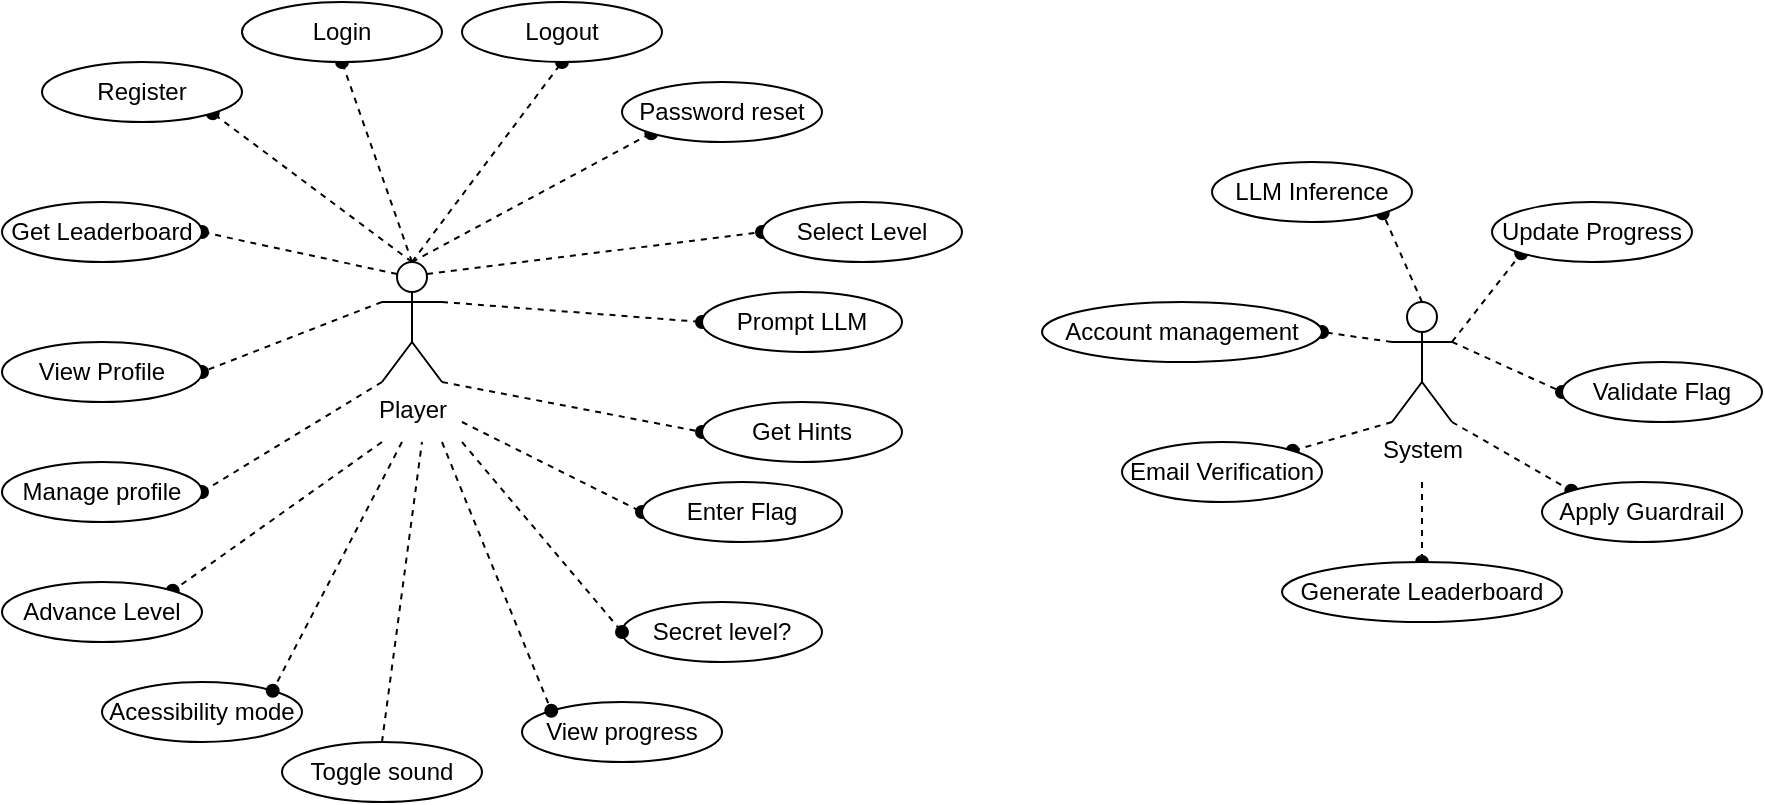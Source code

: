 <mxfile version="28.2.5">
  <diagram name="Page-1" id="TiNdr8DVL3Y1sKO5MZqu">
    <mxGraphModel dx="1330" dy="909" grid="1" gridSize="10" guides="1" tooltips="1" connect="1" arrows="1" fold="1" page="1" pageScale="1" pageWidth="1200" pageHeight="1600" math="0" shadow="0">
      <root>
        <mxCell id="0" />
        <mxCell id="1" parent="0" />
        <mxCell id="TwbDzqkT7rDwUQB4ADiT-3" style="edgeStyle=none;rounded=0;orthogonalLoop=1;jettySize=auto;html=1;exitX=0.5;exitY=0;exitDx=0;exitDy=0;exitPerimeter=0;entryX=1;entryY=1;entryDx=0;entryDy=0;dashed=1;endArrow=oval;endFill=1;" edge="1" parent="1" source="FeAH7rKNqsdAhqHefJ-A-3" target="FeAH7rKNqsdAhqHefJ-A-6">
          <mxGeometry relative="1" as="geometry" />
        </mxCell>
        <mxCell id="TwbDzqkT7rDwUQB4ADiT-5" style="edgeStyle=none;rounded=0;orthogonalLoop=1;jettySize=auto;html=1;exitX=0.5;exitY=0;exitDx=0;exitDy=0;exitPerimeter=0;entryX=0.5;entryY=1;entryDx=0;entryDy=0;dashed=1;endArrow=oval;endFill=1;" edge="1" parent="1" source="FeAH7rKNqsdAhqHefJ-A-3" target="FeAH7rKNqsdAhqHefJ-A-7">
          <mxGeometry relative="1" as="geometry" />
        </mxCell>
        <mxCell id="TwbDzqkT7rDwUQB4ADiT-6" style="edgeStyle=none;rounded=0;orthogonalLoop=1;jettySize=auto;html=1;exitX=0.75;exitY=0.1;exitDx=0;exitDy=0;exitPerimeter=0;entryX=0;entryY=0.5;entryDx=0;entryDy=0;dashed=1;endArrow=oval;endFill=1;" edge="1" parent="1" source="FeAH7rKNqsdAhqHefJ-A-3" target="FeAH7rKNqsdAhqHefJ-A-4">
          <mxGeometry relative="1" as="geometry" />
        </mxCell>
        <mxCell id="TwbDzqkT7rDwUQB4ADiT-7" style="edgeStyle=none;rounded=0;orthogonalLoop=1;jettySize=auto;html=1;exitX=1;exitY=0.333;exitDx=0;exitDy=0;exitPerimeter=0;entryX=0;entryY=0.5;entryDx=0;entryDy=0;dashed=1;endArrow=oval;endFill=1;" edge="1" parent="1" source="FeAH7rKNqsdAhqHefJ-A-3" target="FeAH7rKNqsdAhqHefJ-A-8">
          <mxGeometry relative="1" as="geometry" />
        </mxCell>
        <mxCell id="TwbDzqkT7rDwUQB4ADiT-8" style="edgeStyle=none;rounded=0;orthogonalLoop=1;jettySize=auto;html=1;exitX=1;exitY=1;exitDx=0;exitDy=0;exitPerimeter=0;entryX=0;entryY=0.5;entryDx=0;entryDy=0;dashed=1;endArrow=oval;endFill=1;" edge="1" parent="1" source="FeAH7rKNqsdAhqHefJ-A-3" target="FeAH7rKNqsdAhqHefJ-A-13">
          <mxGeometry relative="1" as="geometry" />
        </mxCell>
        <mxCell id="TwbDzqkT7rDwUQB4ADiT-9" style="edgeStyle=none;rounded=0;orthogonalLoop=1;jettySize=auto;html=1;entryX=0;entryY=0.5;entryDx=0;entryDy=0;dashed=1;endArrow=oval;endFill=1;" edge="1" parent="1" target="FeAH7rKNqsdAhqHefJ-A-9">
          <mxGeometry relative="1" as="geometry">
            <mxPoint x="260" y="250" as="sourcePoint" />
          </mxGeometry>
        </mxCell>
        <mxCell id="TwbDzqkT7rDwUQB4ADiT-10" style="edgeStyle=none;rounded=0;orthogonalLoop=1;jettySize=auto;html=1;entryX=1;entryY=0;entryDx=0;entryDy=0;dashed=1;endArrow=oval;endFill=1;" edge="1" parent="1" target="FeAH7rKNqsdAhqHefJ-A-10">
          <mxGeometry relative="1" as="geometry">
            <mxPoint x="220" y="260" as="sourcePoint" />
          </mxGeometry>
        </mxCell>
        <mxCell id="TwbDzqkT7rDwUQB4ADiT-11" style="edgeStyle=none;rounded=0;orthogonalLoop=1;jettySize=auto;html=1;exitX=0;exitY=0.333;exitDx=0;exitDy=0;exitPerimeter=0;entryX=1;entryY=0.5;entryDx=0;entryDy=0;dashed=1;endArrow=oval;endFill=1;" edge="1" parent="1" source="FeAH7rKNqsdAhqHefJ-A-3" target="FeAH7rKNqsdAhqHefJ-A-16">
          <mxGeometry relative="1" as="geometry" />
        </mxCell>
        <mxCell id="TwbDzqkT7rDwUQB4ADiT-12" style="edgeStyle=none;rounded=0;orthogonalLoop=1;jettySize=auto;html=1;exitX=0.25;exitY=0.1;exitDx=0;exitDy=0;exitPerimeter=0;entryX=1;entryY=0.5;entryDx=0;entryDy=0;dashed=1;endArrow=oval;endFill=1;" edge="1" parent="1" source="FeAH7rKNqsdAhqHefJ-A-3" target="FeAH7rKNqsdAhqHefJ-A-17">
          <mxGeometry relative="1" as="geometry" />
        </mxCell>
        <mxCell id="TwbDzqkT7rDwUQB4ADiT-35" style="edgeStyle=none;rounded=0;orthogonalLoop=1;jettySize=auto;html=1;exitX=0.5;exitY=0;exitDx=0;exitDy=0;exitPerimeter=0;entryX=0.5;entryY=1;entryDx=0;entryDy=0;dashed=1;endArrow=oval;endFill=1;" edge="1" parent="1" source="FeAH7rKNqsdAhqHefJ-A-3" target="TwbDzqkT7rDwUQB4ADiT-26">
          <mxGeometry relative="1" as="geometry" />
        </mxCell>
        <mxCell id="TwbDzqkT7rDwUQB4ADiT-36" style="edgeStyle=none;rounded=0;orthogonalLoop=1;jettySize=auto;html=1;exitX=0.5;exitY=0;exitDx=0;exitDy=0;exitPerimeter=0;entryX=0;entryY=1;entryDx=0;entryDy=0;dashed=1;endArrow=oval;endFill=1;" edge="1" parent="1" source="FeAH7rKNqsdAhqHefJ-A-3" target="TwbDzqkT7rDwUQB4ADiT-24">
          <mxGeometry relative="1" as="geometry" />
        </mxCell>
        <mxCell id="TwbDzqkT7rDwUQB4ADiT-42" style="edgeStyle=none;rounded=0;orthogonalLoop=1;jettySize=auto;html=1;exitX=0;exitY=1;exitDx=0;exitDy=0;exitPerimeter=0;entryX=1;entryY=0.5;entryDx=0;entryDy=0;dashed=1;endArrow=oval;endFill=1;" edge="1" parent="1" source="FeAH7rKNqsdAhqHefJ-A-3" target="TwbDzqkT7rDwUQB4ADiT-25">
          <mxGeometry relative="1" as="geometry" />
        </mxCell>
        <mxCell id="FeAH7rKNqsdAhqHefJ-A-3" value="Player" style="shape=umlActor;verticalLabelPosition=bottom;verticalAlign=top;html=1;outlineConnect=0;" parent="1" vertex="1">
          <mxGeometry x="220" y="170" width="30" height="60" as="geometry" />
        </mxCell>
        <mxCell id="FeAH7rKNqsdAhqHefJ-A-4" value="Select Level" style="ellipse;whiteSpace=wrap;html=1;" parent="1" vertex="1">
          <mxGeometry x="410" y="140" width="100" height="30" as="geometry" />
        </mxCell>
        <mxCell id="FeAH7rKNqsdAhqHefJ-A-6" value="Register" style="ellipse;whiteSpace=wrap;html=1;" parent="1" vertex="1">
          <mxGeometry x="50" y="70" width="100" height="30" as="geometry" />
        </mxCell>
        <mxCell id="FeAH7rKNqsdAhqHefJ-A-7" value="Login" style="ellipse;whiteSpace=wrap;html=1;" parent="1" vertex="1">
          <mxGeometry x="150" y="40" width="100" height="30" as="geometry" />
        </mxCell>
        <mxCell id="FeAH7rKNqsdAhqHefJ-A-8" value="Prompt LLM" style="ellipse;whiteSpace=wrap;html=1;" parent="1" vertex="1">
          <mxGeometry x="380" y="185" width="100" height="30" as="geometry" />
        </mxCell>
        <mxCell id="FeAH7rKNqsdAhqHefJ-A-9" value="Enter Flag" style="ellipse;whiteSpace=wrap;html=1;" parent="1" vertex="1">
          <mxGeometry x="350" y="280" width="100" height="30" as="geometry" />
        </mxCell>
        <mxCell id="FeAH7rKNqsdAhqHefJ-A-10" value="Advance Level" style="ellipse;whiteSpace=wrap;html=1;" parent="1" vertex="1">
          <mxGeometry x="30" y="330" width="100" height="30" as="geometry" />
        </mxCell>
        <mxCell id="FeAH7rKNqsdAhqHefJ-A-13" value="Get Hints" style="ellipse;whiteSpace=wrap;html=1;" parent="1" vertex="1">
          <mxGeometry x="380" y="240" width="100" height="30" as="geometry" />
        </mxCell>
        <mxCell id="FeAH7rKNqsdAhqHefJ-A-16" value="View Profile" style="ellipse;whiteSpace=wrap;html=1;" parent="1" vertex="1">
          <mxGeometry x="30" y="210" width="100" height="30" as="geometry" />
        </mxCell>
        <mxCell id="FeAH7rKNqsdAhqHefJ-A-17" value="Get Leaderboard" style="ellipse;whiteSpace=wrap;html=1;" parent="1" vertex="1">
          <mxGeometry x="30" y="140" width="100" height="30" as="geometry" />
        </mxCell>
        <mxCell id="TwbDzqkT7rDwUQB4ADiT-44" style="edgeStyle=none;rounded=0;orthogonalLoop=1;jettySize=auto;html=1;exitX=1;exitY=0.333;exitDx=0;exitDy=0;exitPerimeter=0;entryX=0;entryY=1;entryDx=0;entryDy=0;dashed=1;endArrow=oval;endFill=1;" edge="1" parent="1" source="TwbDzqkT7rDwUQB4ADiT-13" target="TwbDzqkT7rDwUQB4ADiT-16">
          <mxGeometry relative="1" as="geometry" />
        </mxCell>
        <mxCell id="TwbDzqkT7rDwUQB4ADiT-45" style="edgeStyle=none;rounded=0;orthogonalLoop=1;jettySize=auto;html=1;exitX=1;exitY=0.333;exitDx=0;exitDy=0;exitPerimeter=0;entryX=0;entryY=0.5;entryDx=0;entryDy=0;dashed=1;endArrow=oval;endFill=1;" edge="1" parent="1" source="TwbDzqkT7rDwUQB4ADiT-13" target="TwbDzqkT7rDwUQB4ADiT-18">
          <mxGeometry relative="1" as="geometry" />
        </mxCell>
        <mxCell id="TwbDzqkT7rDwUQB4ADiT-46" style="edgeStyle=none;rounded=0;orthogonalLoop=1;jettySize=auto;html=1;exitX=1;exitY=1;exitDx=0;exitDy=0;exitPerimeter=0;entryX=0;entryY=0;entryDx=0;entryDy=0;dashed=1;endArrow=oval;endFill=1;" edge="1" parent="1" source="TwbDzqkT7rDwUQB4ADiT-13" target="TwbDzqkT7rDwUQB4ADiT-19">
          <mxGeometry relative="1" as="geometry" />
        </mxCell>
        <mxCell id="TwbDzqkT7rDwUQB4ADiT-47" style="edgeStyle=none;rounded=0;orthogonalLoop=1;jettySize=auto;html=1;entryX=0.5;entryY=0;entryDx=0;entryDy=0;dashed=1;endArrow=oval;endFill=1;" edge="1" parent="1" target="TwbDzqkT7rDwUQB4ADiT-30">
          <mxGeometry relative="1" as="geometry">
            <mxPoint x="740" y="280" as="sourcePoint" />
          </mxGeometry>
        </mxCell>
        <mxCell id="TwbDzqkT7rDwUQB4ADiT-48" style="edgeStyle=none;rounded=0;orthogonalLoop=1;jettySize=auto;html=1;exitX=0;exitY=1;exitDx=0;exitDy=0;exitPerimeter=0;entryX=1;entryY=0;entryDx=0;entryDy=0;dashed=1;endArrow=oval;endFill=1;" edge="1" parent="1" source="TwbDzqkT7rDwUQB4ADiT-13" target="TwbDzqkT7rDwUQB4ADiT-20">
          <mxGeometry relative="1" as="geometry" />
        </mxCell>
        <mxCell id="TwbDzqkT7rDwUQB4ADiT-49" style="edgeStyle=none;rounded=0;orthogonalLoop=1;jettySize=auto;html=1;exitX=0;exitY=0.333;exitDx=0;exitDy=0;exitPerimeter=0;entryX=1;entryY=0.5;entryDx=0;entryDy=0;dashed=1;endArrow=oval;endFill=1;" edge="1" parent="1" source="TwbDzqkT7rDwUQB4ADiT-13" target="TwbDzqkT7rDwUQB4ADiT-27">
          <mxGeometry relative="1" as="geometry" />
        </mxCell>
        <mxCell id="TwbDzqkT7rDwUQB4ADiT-50" style="edgeStyle=none;rounded=0;orthogonalLoop=1;jettySize=auto;html=1;exitX=0.5;exitY=0;exitDx=0;exitDy=0;exitPerimeter=0;entryX=1;entryY=1;entryDx=0;entryDy=0;dashed=1;endArrow=oval;endFill=1;" edge="1" parent="1" source="TwbDzqkT7rDwUQB4ADiT-13" target="TwbDzqkT7rDwUQB4ADiT-15">
          <mxGeometry relative="1" as="geometry" />
        </mxCell>
        <mxCell id="TwbDzqkT7rDwUQB4ADiT-13" value="System" style="shape=umlActor;verticalLabelPosition=bottom;verticalAlign=top;html=1;outlineConnect=0;" vertex="1" parent="1">
          <mxGeometry x="725" y="190" width="30" height="60" as="geometry" />
        </mxCell>
        <mxCell id="TwbDzqkT7rDwUQB4ADiT-15" value="LLM Inference" style="ellipse;whiteSpace=wrap;html=1;" vertex="1" parent="1">
          <mxGeometry x="635" y="120" width="100" height="30" as="geometry" />
        </mxCell>
        <mxCell id="TwbDzqkT7rDwUQB4ADiT-16" value="Update Progress" style="ellipse;whiteSpace=wrap;html=1;" vertex="1" parent="1">
          <mxGeometry x="775" y="140" width="100" height="30" as="geometry" />
        </mxCell>
        <mxCell id="TwbDzqkT7rDwUQB4ADiT-18" value="Validate Flag" style="ellipse;whiteSpace=wrap;html=1;" vertex="1" parent="1">
          <mxGeometry x="810" y="220" width="100" height="30" as="geometry" />
        </mxCell>
        <mxCell id="TwbDzqkT7rDwUQB4ADiT-19" value="Apply Guardrail" style="ellipse;whiteSpace=wrap;html=1;" vertex="1" parent="1">
          <mxGeometry x="800" y="280" width="100" height="30" as="geometry" />
        </mxCell>
        <mxCell id="TwbDzqkT7rDwUQB4ADiT-20" value="Email Verification" style="ellipse;whiteSpace=wrap;html=1;" vertex="1" parent="1">
          <mxGeometry x="590" y="260" width="100" height="30" as="geometry" />
        </mxCell>
        <mxCell id="TwbDzqkT7rDwUQB4ADiT-22" value="Toggle sound" style="ellipse;whiteSpace=wrap;html=1;" vertex="1" parent="1">
          <mxGeometry x="170" y="410" width="100" height="30" as="geometry" />
        </mxCell>
        <mxCell id="TwbDzqkT7rDwUQB4ADiT-23" value="View progress" style="ellipse;whiteSpace=wrap;html=1;" vertex="1" parent="1">
          <mxGeometry x="290" y="390" width="100" height="30" as="geometry" />
        </mxCell>
        <mxCell id="TwbDzqkT7rDwUQB4ADiT-24" value="Password reset" style="ellipse;whiteSpace=wrap;html=1;" vertex="1" parent="1">
          <mxGeometry x="340" y="80" width="100" height="30" as="geometry" />
        </mxCell>
        <mxCell id="TwbDzqkT7rDwUQB4ADiT-25" value="Manage profile" style="ellipse;whiteSpace=wrap;html=1;" vertex="1" parent="1">
          <mxGeometry x="30" y="270" width="100" height="30" as="geometry" />
        </mxCell>
        <mxCell id="TwbDzqkT7rDwUQB4ADiT-26" value="Logout" style="ellipse;whiteSpace=wrap;html=1;" vertex="1" parent="1">
          <mxGeometry x="260" y="40" width="100" height="30" as="geometry" />
        </mxCell>
        <mxCell id="TwbDzqkT7rDwUQB4ADiT-27" value="Account management" style="ellipse;whiteSpace=wrap;html=1;" vertex="1" parent="1">
          <mxGeometry x="550" y="190" width="140" height="30" as="geometry" />
        </mxCell>
        <mxCell id="TwbDzqkT7rDwUQB4ADiT-28" value="&lt;div&gt;Secret level?&lt;/div&gt;" style="ellipse;whiteSpace=wrap;html=1;" vertex="1" parent="1">
          <mxGeometry x="340" y="340" width="100" height="30" as="geometry" />
        </mxCell>
        <mxCell id="TwbDzqkT7rDwUQB4ADiT-29" value="Acessibility mode" style="ellipse;whiteSpace=wrap;html=1;" vertex="1" parent="1">
          <mxGeometry x="80" y="380" width="100" height="30" as="geometry" />
        </mxCell>
        <mxCell id="TwbDzqkT7rDwUQB4ADiT-30" value="Generate Leaderboard" style="ellipse;whiteSpace=wrap;html=1;" vertex="1" parent="1">
          <mxGeometry x="670" y="320" width="140" height="30" as="geometry" />
        </mxCell>
        <mxCell id="TwbDzqkT7rDwUQB4ADiT-38" value="" style="endArrow=oval;dashed=1;html=1;strokeWidth=1;rounded=0;entryX=0;entryY=0.5;entryDx=0;entryDy=0;endFill=1;" edge="1" parent="1" target="TwbDzqkT7rDwUQB4ADiT-28">
          <mxGeometry width="50" height="50" relative="1" as="geometry">
            <mxPoint x="260" y="260" as="sourcePoint" />
            <mxPoint x="330" y="290" as="targetPoint" />
          </mxGeometry>
        </mxCell>
        <mxCell id="TwbDzqkT7rDwUQB4ADiT-39" value="" style="endArrow=oval;dashed=1;html=1;rounded=0;endFill=1;entryX=0;entryY=0;entryDx=0;entryDy=0;" edge="1" parent="1" target="TwbDzqkT7rDwUQB4ADiT-23">
          <mxGeometry width="50" height="50" relative="1" as="geometry">
            <mxPoint x="250" y="260" as="sourcePoint" />
            <mxPoint x="280" y="340" as="targetPoint" />
          </mxGeometry>
        </mxCell>
        <mxCell id="TwbDzqkT7rDwUQB4ADiT-40" value="" style="endArrow=none;dashed=1;html=1;rounded=0;entryX=0.5;entryY=0;entryDx=0;entryDy=0;exitX=0.5;exitY=0;exitDx=0;exitDy=0;" edge="1" parent="1" source="TwbDzqkT7rDwUQB4ADiT-22">
          <mxGeometry width="50" height="50" relative="1" as="geometry">
            <mxPoint x="330" y="290" as="sourcePoint" />
            <mxPoint x="240" y="260" as="targetPoint" />
          </mxGeometry>
        </mxCell>
        <mxCell id="TwbDzqkT7rDwUQB4ADiT-41" value="" style="endArrow=oval;dashed=1;html=1;rounded=0;endFill=1;entryX=1;entryY=0;entryDx=0;entryDy=0;" edge="1" parent="1" target="TwbDzqkT7rDwUQB4ADiT-29">
          <mxGeometry width="50" height="50" relative="1" as="geometry">
            <mxPoint x="230" y="260" as="sourcePoint" />
            <mxPoint x="280" y="340" as="targetPoint" />
          </mxGeometry>
        </mxCell>
      </root>
    </mxGraphModel>
  </diagram>
</mxfile>
